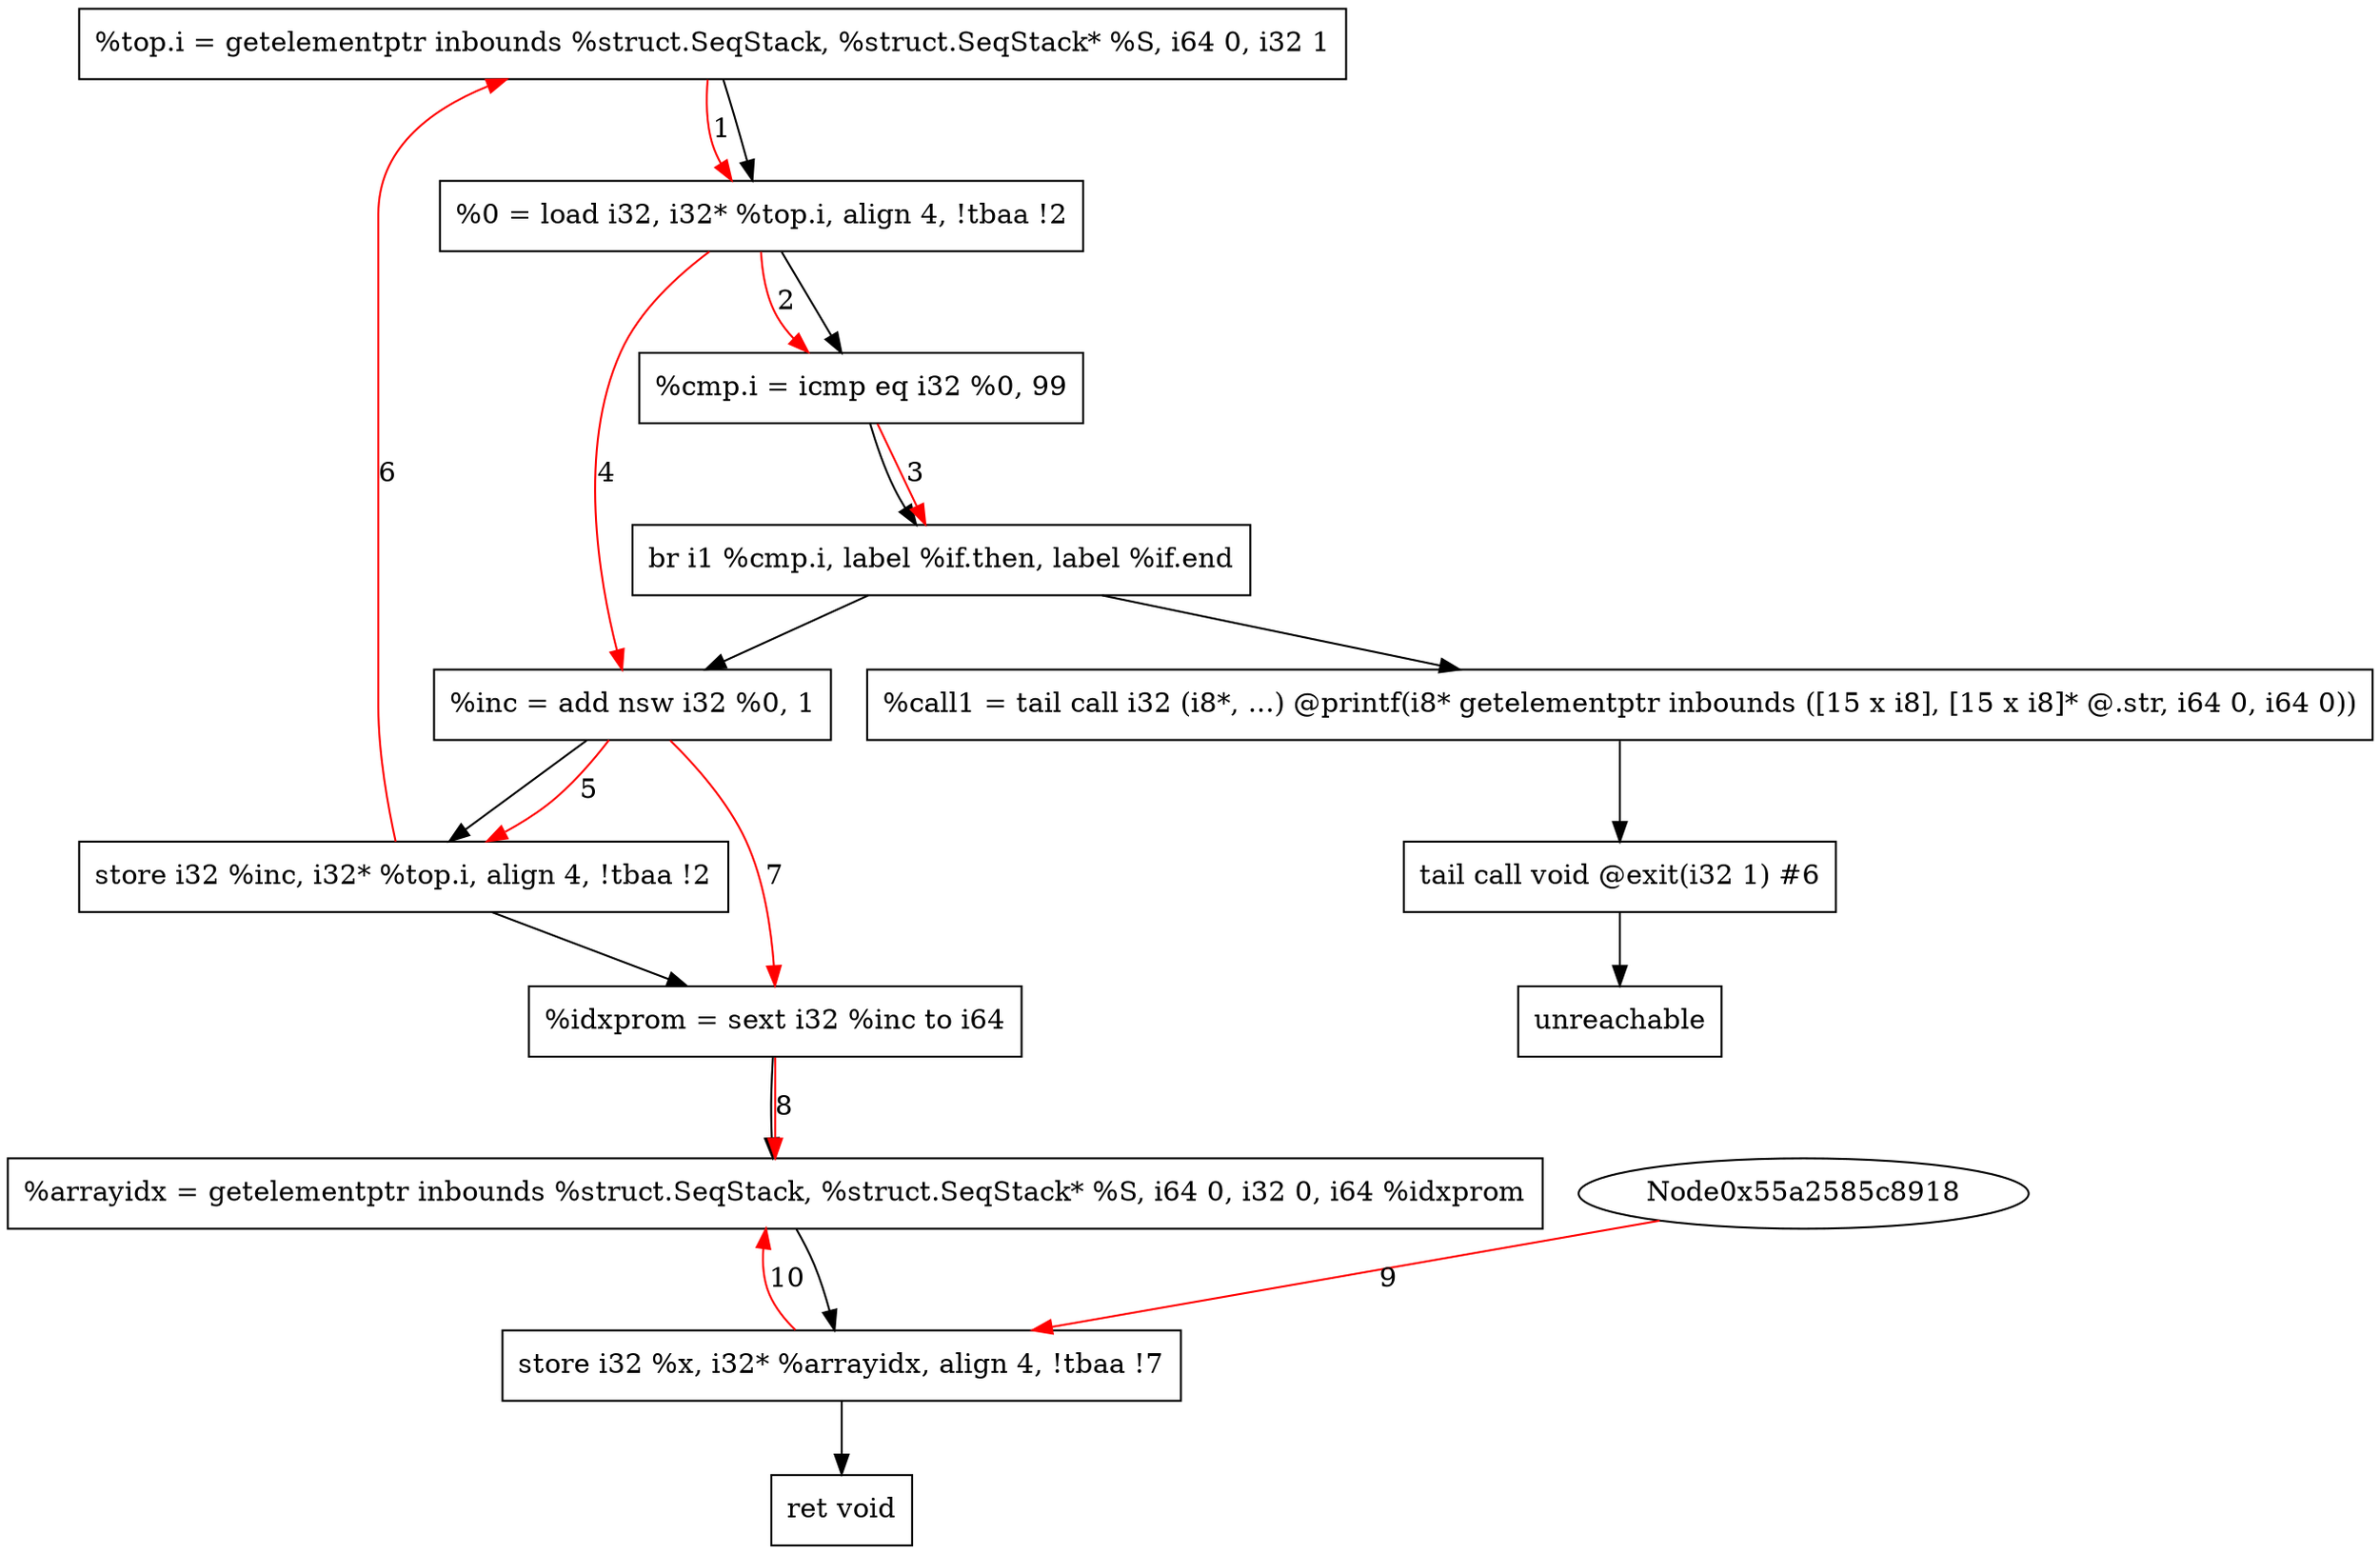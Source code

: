 digraph "CDFG for'Push' function" {
	Node0x55a2585c8b68[shape=record, label="  %top.i = getelementptr inbounds %struct.SeqStack, %struct.SeqStack* %S, i64 0, i32 1"]
	Node0x55a2585c8ad8[shape=record, label="  %0 = load i32, i32* %top.i, align 4, !tbaa !2"]
	Node0x55a2585c8c10[shape=record, label="  %cmp.i = icmp eq i32 %0, 99"]
	Node0x55a25855c468[shape=record, label="  br i1 %cmp.i, label %if.then, label %if.end"]
	Node0x55a2585c9120[shape=record, label="  %call1 = tail call i32 (i8*, ...) @printf(i8* getelementptr inbounds ([15 x i8], [15 x i8]* @.str, i64 0, i64 0))"]
	Node0x55a2585c9370[shape=record, label="  tail call void @exit(i32 1) #6"]
	Node0x55a2585c9430[shape=record, label="  unreachable"]
	Node0x55a2585c94a0[shape=record, label="  %inc = add nsw i32 %0, 1"]
	Node0x55a2585c9510[shape=record, label="  store i32 %inc, i32* %top.i, align 4, !tbaa !2"]
	Node0x55a2585c8dc8[shape=record, label="  %idxprom = sext i32 %inc to i64"]
	Node0x55a2585c9610[shape=record, label="  %arrayidx = getelementptr inbounds %struct.SeqStack, %struct.SeqStack* %S, i64 0, i32 0, i64 %idxprom"]
	Node0x55a2585c96c0[shape=record, label="  store i32 %x, i32* %arrayidx, align 4, !tbaa !7"]
	Node0x55a2585c9840[shape=record, label="  ret void"]
	Node0x55a2585c8b68 -> Node0x55a2585c8ad8
	Node0x55a2585c8ad8 -> Node0x55a2585c8c10
	Node0x55a2585c8c10 -> Node0x55a25855c468
	Node0x55a25855c468 -> Node0x55a2585c9120
	Node0x55a25855c468 -> Node0x55a2585c94a0
	Node0x55a2585c9120 -> Node0x55a2585c9370
	Node0x55a2585c9370 -> Node0x55a2585c9430
	Node0x55a2585c94a0 -> Node0x55a2585c9510
	Node0x55a2585c9510 -> Node0x55a2585c8dc8
	Node0x55a2585c8dc8 -> Node0x55a2585c9610
	Node0x55a2585c9610 -> Node0x55a2585c96c0
	Node0x55a2585c96c0 -> Node0x55a2585c9840
edge [color=red]
	Node0x55a2585c8b68 -> Node0x55a2585c8ad8[label="1"]
	Node0x55a2585c8ad8 -> Node0x55a2585c8c10[label="2"]
	Node0x55a2585c8c10 -> Node0x55a25855c468[label="3"]
	Node0x55a2585c8ad8 -> Node0x55a2585c94a0[label="4"]
	Node0x55a2585c94a0 -> Node0x55a2585c9510[label="5"]
	Node0x55a2585c9510 -> Node0x55a2585c8b68[label="6"]
	Node0x55a2585c94a0 -> Node0x55a2585c8dc8[label="7"]
	Node0x55a2585c8dc8 -> Node0x55a2585c9610[label="8"]
	Node0x55a2585c8918 -> Node0x55a2585c96c0[label="9"]
	Node0x55a2585c96c0 -> Node0x55a2585c9610[label="10"]
}
